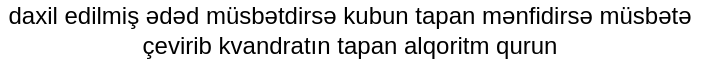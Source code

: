 <mxfile version="24.0.1" type="github">
  <diagram name="Page-1" id="CkUtt0xiwIvlM8jYJ5bA">
    <mxGraphModel dx="608" dy="311" grid="1" gridSize="10" guides="1" tooltips="1" connect="1" arrows="1" fold="1" page="1" pageScale="1" pageWidth="850" pageHeight="1100" math="0" shadow="0">
      <root>
        <mxCell id="0" />
        <mxCell id="1" parent="0" />
        <mxCell id="K-n1BwbgG02GMlI1aYLv-1" value="daxil edilmiş ədəd müsbətdirsə kubun tapan mənfidirsə müsbətə çevirib kvandratın tapan alqoritm qurun" style="text;html=1;align=center;verticalAlign=middle;whiteSpace=wrap;rounded=0;" vertex="1" parent="1">
          <mxGeometry x="260" y="80" width="350" height="30" as="geometry" />
        </mxCell>
      </root>
    </mxGraphModel>
  </diagram>
</mxfile>
